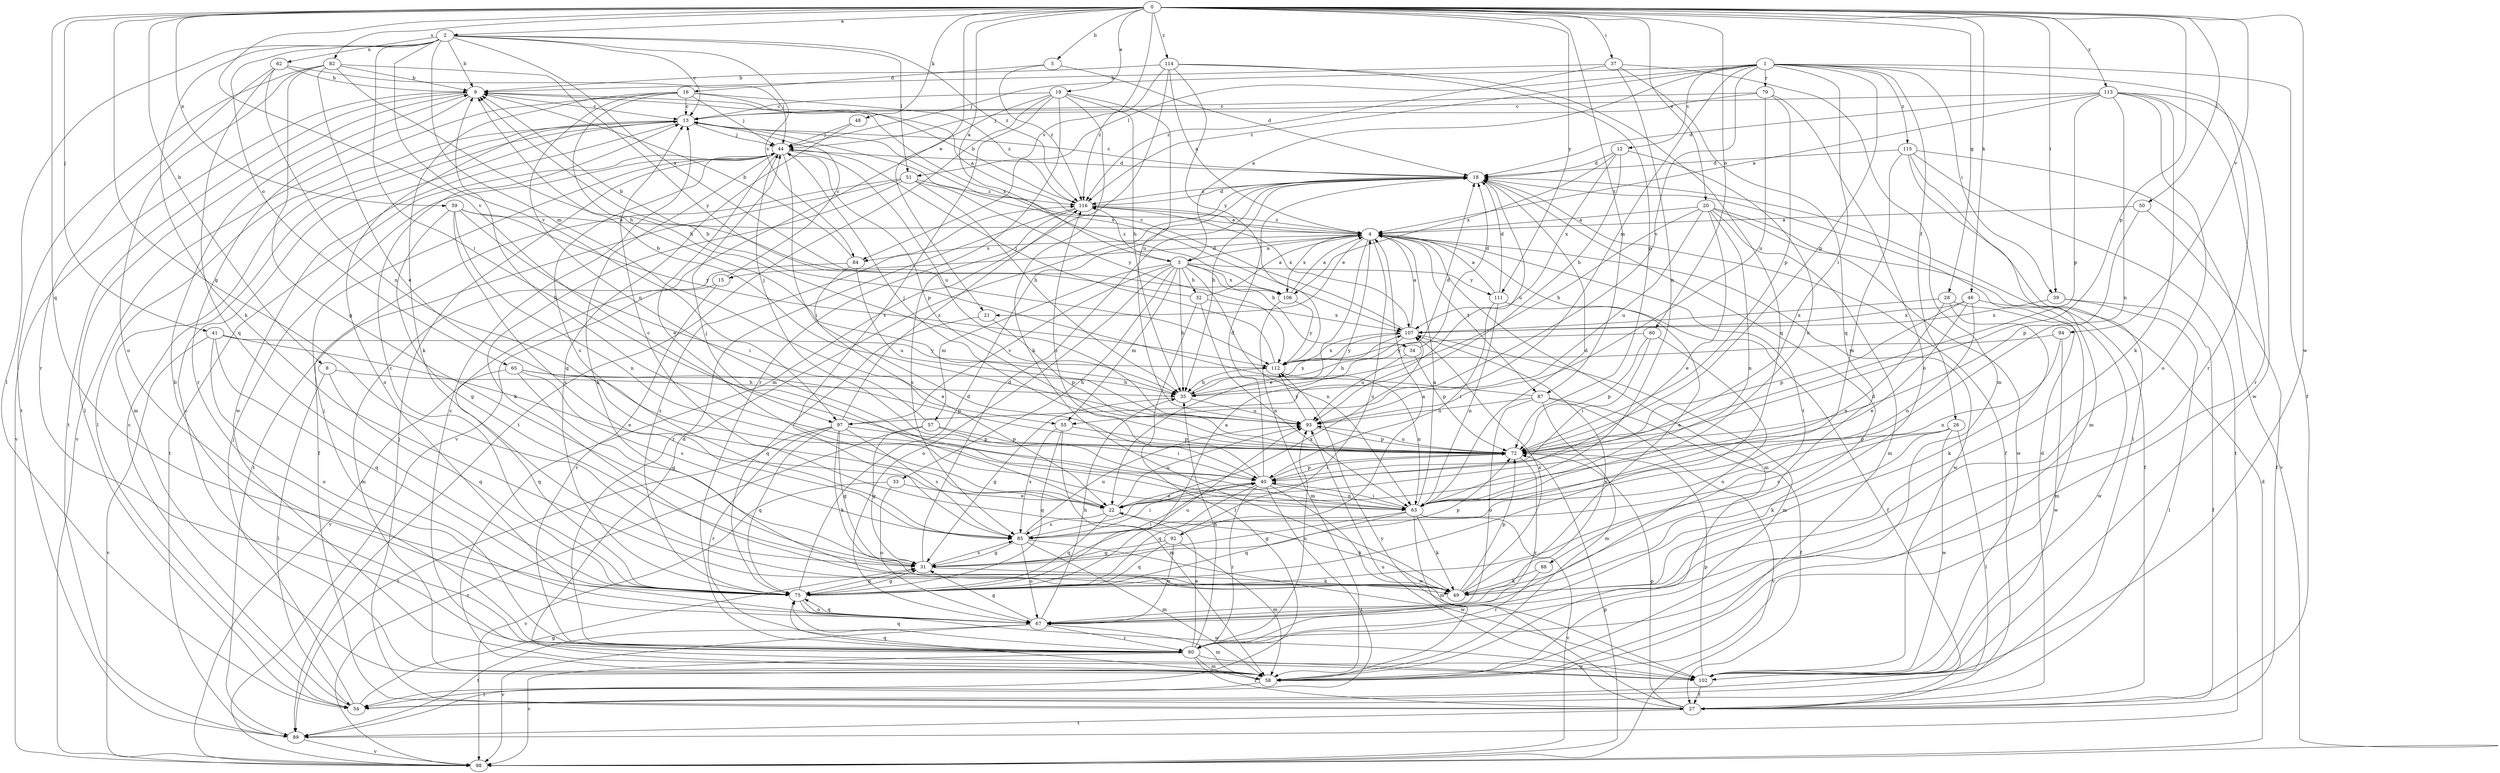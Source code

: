 strict digraph  {
0;
1;
2;
3;
4;
5;
8;
9;
12;
13;
15;
16;
18;
19;
20;
21;
22;
26;
27;
28;
31;
32;
33;
34;
35;
37;
39;
40;
41;
44;
46;
48;
49;
50;
51;
54;
55;
57;
58;
59;
60;
62;
63;
65;
67;
72;
75;
79;
80;
82;
84;
85;
87;
88;
89;
92;
93;
94;
97;
98;
102;
106;
107;
111;
112;
113;
114;
115;
116;
0 -> 2  [label=a];
0 -> 3  [label=a];
0 -> 5  [label=b];
0 -> 8  [label=b];
0 -> 19  [label=e];
0 -> 20  [label=e];
0 -> 21  [label=e];
0 -> 28  [label=g];
0 -> 31  [label=g];
0 -> 37  [label=i];
0 -> 39  [label=i];
0 -> 41  [label=j];
0 -> 46  [label=k];
0 -> 48  [label=k];
0 -> 50  [label=l];
0 -> 59  [label=n];
0 -> 60  [label=n];
0 -> 72  [label=p];
0 -> 75  [label=q];
0 -> 82  [label=s];
0 -> 84  [label=s];
0 -> 87  [label=t];
0 -> 94  [label=v];
0 -> 97  [label=v];
0 -> 102  [label=w];
0 -> 111  [label=y];
0 -> 113  [label=z];
0 -> 114  [label=z];
1 -> 3  [label=a];
1 -> 12  [label=c];
1 -> 26  [label=f];
1 -> 27  [label=f];
1 -> 39  [label=i];
1 -> 40  [label=i];
1 -> 44  [label=j];
1 -> 51  [label=l];
1 -> 55  [label=m];
1 -> 72  [label=p];
1 -> 79  [label=r];
1 -> 80  [label=r];
1 -> 97  [label=v];
1 -> 115  [label=z];
1 -> 116  [label=z];
2 -> 9  [label=b];
2 -> 13  [label=c];
2 -> 40  [label=i];
2 -> 49  [label=k];
2 -> 51  [label=l];
2 -> 54  [label=l];
2 -> 55  [label=m];
2 -> 62  [label=n];
2 -> 65  [label=o];
2 -> 84  [label=s];
2 -> 97  [label=v];
2 -> 106  [label=x];
2 -> 116  [label=z];
3 -> 32  [label=h];
3 -> 33  [label=h];
3 -> 34  [label=h];
3 -> 35  [label=h];
3 -> 55  [label=m];
3 -> 57  [label=m];
3 -> 63  [label=n];
3 -> 67  [label=o];
3 -> 97  [label=v];
3 -> 106  [label=x];
3 -> 111  [label=y];
3 -> 116  [label=z];
4 -> 3  [label=a];
4 -> 15  [label=d];
4 -> 21  [label=e];
4 -> 22  [label=e];
4 -> 58  [label=m];
4 -> 84  [label=s];
4 -> 87  [label=t];
4 -> 88  [label=t];
4 -> 92  [label=u];
4 -> 102  [label=w];
4 -> 106  [label=x];
4 -> 116  [label=z];
5 -> 16  [label=d];
5 -> 18  [label=d];
5 -> 116  [label=z];
8 -> 35  [label=h];
8 -> 54  [label=l];
8 -> 75  [label=q];
9 -> 13  [label=c];
9 -> 54  [label=l];
9 -> 80  [label=r];
9 -> 89  [label=t];
9 -> 98  [label=v];
9 -> 106  [label=x];
12 -> 18  [label=d];
12 -> 35  [label=h];
12 -> 63  [label=n];
12 -> 106  [label=x];
12 -> 107  [label=x];
13 -> 44  [label=j];
13 -> 54  [label=l];
13 -> 58  [label=m];
13 -> 67  [label=o];
13 -> 102  [label=w];
13 -> 107  [label=x];
15 -> 13  [label=c];
15 -> 80  [label=r];
15 -> 98  [label=v];
16 -> 4  [label=a];
16 -> 13  [label=c];
16 -> 35  [label=h];
16 -> 44  [label=j];
16 -> 49  [label=k];
16 -> 63  [label=n];
16 -> 98  [label=v];
16 -> 116  [label=z];
18 -> 13  [label=c];
18 -> 27  [label=f];
18 -> 35  [label=h];
18 -> 93  [label=u];
18 -> 116  [label=z];
19 -> 13  [label=c];
19 -> 35  [label=h];
19 -> 49  [label=k];
19 -> 80  [label=r];
19 -> 85  [label=s];
19 -> 89  [label=t];
19 -> 93  [label=u];
19 -> 98  [label=v];
20 -> 4  [label=a];
20 -> 22  [label=e];
20 -> 27  [label=f];
20 -> 35  [label=h];
20 -> 58  [label=m];
20 -> 63  [label=n];
20 -> 93  [label=u];
20 -> 102  [label=w];
21 -> 72  [label=p];
21 -> 75  [label=q];
22 -> 44  [label=j];
22 -> 49  [label=k];
22 -> 75  [label=q];
22 -> 85  [label=s];
22 -> 93  [label=u];
26 -> 49  [label=k];
26 -> 54  [label=l];
26 -> 72  [label=p];
26 -> 85  [label=s];
26 -> 102  [label=w];
27 -> 18  [label=d];
27 -> 44  [label=j];
27 -> 72  [label=p];
27 -> 89  [label=t];
27 -> 93  [label=u];
27 -> 112  [label=y];
28 -> 22  [label=e];
28 -> 49  [label=k];
28 -> 58  [label=m];
28 -> 107  [label=x];
31 -> 18  [label=d];
31 -> 40  [label=i];
31 -> 49  [label=k];
31 -> 72  [label=p];
31 -> 75  [label=q];
31 -> 85  [label=s];
32 -> 4  [label=a];
32 -> 9  [label=b];
32 -> 54  [label=l];
32 -> 63  [label=n];
32 -> 107  [label=x];
33 -> 22  [label=e];
33 -> 67  [label=o];
33 -> 98  [label=v];
34 -> 18  [label=d];
34 -> 72  [label=p];
34 -> 93  [label=u];
35 -> 18  [label=d];
35 -> 31  [label=g];
35 -> 93  [label=u];
35 -> 107  [label=x];
37 -> 9  [label=b];
37 -> 58  [label=m];
37 -> 63  [label=n];
37 -> 75  [label=q];
37 -> 116  [label=z];
39 -> 27  [label=f];
39 -> 54  [label=l];
39 -> 107  [label=x];
40 -> 18  [label=d];
40 -> 22  [label=e];
40 -> 63  [label=n];
40 -> 72  [label=p];
40 -> 75  [label=q];
40 -> 80  [label=r];
40 -> 89  [label=t];
40 -> 102  [label=w];
40 -> 116  [label=z];
41 -> 22  [label=e];
41 -> 67  [label=o];
41 -> 75  [label=q];
41 -> 98  [label=v];
41 -> 112  [label=y];
44 -> 18  [label=d];
44 -> 22  [label=e];
44 -> 40  [label=i];
44 -> 49  [label=k];
44 -> 72  [label=p];
44 -> 85  [label=s];
44 -> 89  [label=t];
44 -> 93  [label=u];
46 -> 22  [label=e];
46 -> 63  [label=n];
46 -> 72  [label=p];
46 -> 102  [label=w];
46 -> 107  [label=x];
48 -> 44  [label=j];
48 -> 75  [label=q];
49 -> 4  [label=a];
49 -> 18  [label=d];
49 -> 72  [label=p];
49 -> 107  [label=x];
50 -> 4  [label=a];
50 -> 27  [label=f];
50 -> 72  [label=p];
51 -> 27  [label=f];
51 -> 35  [label=h];
51 -> 49  [label=k];
51 -> 89  [label=t];
51 -> 112  [label=y];
51 -> 116  [label=z];
54 -> 13  [label=c];
54 -> 31  [label=g];
54 -> 44  [label=j];
55 -> 58  [label=m];
55 -> 72  [label=p];
55 -> 75  [label=q];
55 -> 85  [label=s];
57 -> 31  [label=g];
57 -> 40  [label=i];
57 -> 44  [label=j];
57 -> 72  [label=p];
57 -> 98  [label=v];
58 -> 13  [label=c];
58 -> 18  [label=d];
58 -> 54  [label=l];
58 -> 75  [label=q];
59 -> 4  [label=a];
59 -> 31  [label=g];
59 -> 40  [label=i];
59 -> 63  [label=n];
59 -> 85  [label=s];
59 -> 112  [label=y];
60 -> 40  [label=i];
60 -> 67  [label=o];
60 -> 72  [label=p];
60 -> 112  [label=y];
62 -> 9  [label=b];
62 -> 44  [label=j];
62 -> 63  [label=n];
62 -> 75  [label=q];
62 -> 80  [label=r];
63 -> 4  [label=a];
63 -> 9  [label=b];
63 -> 18  [label=d];
63 -> 31  [label=g];
63 -> 40  [label=i];
63 -> 49  [label=k];
63 -> 58  [label=m];
63 -> 75  [label=q];
63 -> 98  [label=v];
65 -> 31  [label=g];
65 -> 35  [label=h];
65 -> 72  [label=p];
65 -> 75  [label=q];
65 -> 85  [label=s];
67 -> 31  [label=g];
67 -> 35  [label=h];
67 -> 58  [label=m];
67 -> 75  [label=q];
67 -> 80  [label=r];
67 -> 89  [label=t];
67 -> 98  [label=v];
67 -> 107  [label=x];
72 -> 40  [label=i];
72 -> 44  [label=j];
72 -> 80  [label=r];
72 -> 93  [label=u];
75 -> 4  [label=a];
75 -> 13  [label=c];
75 -> 18  [label=d];
75 -> 31  [label=g];
75 -> 67  [label=o];
75 -> 93  [label=u];
75 -> 102  [label=w];
75 -> 116  [label=z];
79 -> 13  [label=c];
79 -> 44  [label=j];
79 -> 67  [label=o];
79 -> 72  [label=p];
79 -> 93  [label=u];
80 -> 9  [label=b];
80 -> 22  [label=e];
80 -> 27  [label=f];
80 -> 35  [label=h];
80 -> 44  [label=j];
80 -> 58  [label=m];
80 -> 75  [label=q];
80 -> 93  [label=u];
80 -> 98  [label=v];
80 -> 102  [label=w];
82 -> 9  [label=b];
82 -> 22  [label=e];
82 -> 31  [label=g];
82 -> 35  [label=h];
82 -> 67  [label=o];
82 -> 89  [label=t];
82 -> 112  [label=y];
84 -> 9  [label=b];
84 -> 22  [label=e];
84 -> 58  [label=m];
84 -> 93  [label=u];
85 -> 31  [label=g];
85 -> 40  [label=i];
85 -> 58  [label=m];
85 -> 67  [label=o];
85 -> 93  [label=u];
85 -> 102  [label=w];
85 -> 107  [label=x];
87 -> 9  [label=b];
87 -> 27  [label=f];
87 -> 58  [label=m];
87 -> 67  [label=o];
87 -> 93  [label=u];
87 -> 98  [label=v];
88 -> 49  [label=k];
88 -> 80  [label=r];
89 -> 98  [label=v];
92 -> 4  [label=a];
92 -> 13  [label=c];
92 -> 31  [label=g];
92 -> 58  [label=m];
92 -> 67  [label=o];
92 -> 75  [label=q];
93 -> 9  [label=b];
93 -> 72  [label=p];
93 -> 112  [label=y];
94 -> 63  [label=n];
94 -> 102  [label=w];
94 -> 112  [label=y];
97 -> 31  [label=g];
97 -> 49  [label=k];
97 -> 72  [label=p];
97 -> 75  [label=q];
97 -> 80  [label=r];
97 -> 85  [label=s];
97 -> 89  [label=t];
97 -> 116  [label=z];
98 -> 18  [label=d];
98 -> 72  [label=p];
102 -> 13  [label=c];
102 -> 27  [label=f];
102 -> 72  [label=p];
106 -> 4  [label=a];
106 -> 58  [label=m];
106 -> 112  [label=y];
107 -> 4  [label=a];
107 -> 13  [label=c];
107 -> 35  [label=h];
107 -> 58  [label=m];
107 -> 112  [label=y];
111 -> 4  [label=a];
111 -> 18  [label=d];
111 -> 27  [label=f];
111 -> 40  [label=i];
111 -> 63  [label=n];
112 -> 35  [label=h];
112 -> 44  [label=j];
112 -> 63  [label=n];
112 -> 107  [label=x];
113 -> 4  [label=a];
113 -> 13  [label=c];
113 -> 18  [label=d];
113 -> 49  [label=k];
113 -> 63  [label=n];
113 -> 67  [label=o];
113 -> 72  [label=p];
113 -> 80  [label=r];
113 -> 102  [label=w];
114 -> 4  [label=a];
114 -> 9  [label=b];
114 -> 58  [label=m];
114 -> 72  [label=p];
114 -> 75  [label=q];
114 -> 112  [label=y];
114 -> 116  [label=z];
115 -> 18  [label=d];
115 -> 54  [label=l];
115 -> 58  [label=m];
115 -> 85  [label=s];
115 -> 89  [label=t];
115 -> 98  [label=v];
116 -> 4  [label=a];
116 -> 9  [label=b];
116 -> 18  [label=d];
116 -> 80  [label=r];
116 -> 85  [label=s];
116 -> 107  [label=x];
}
